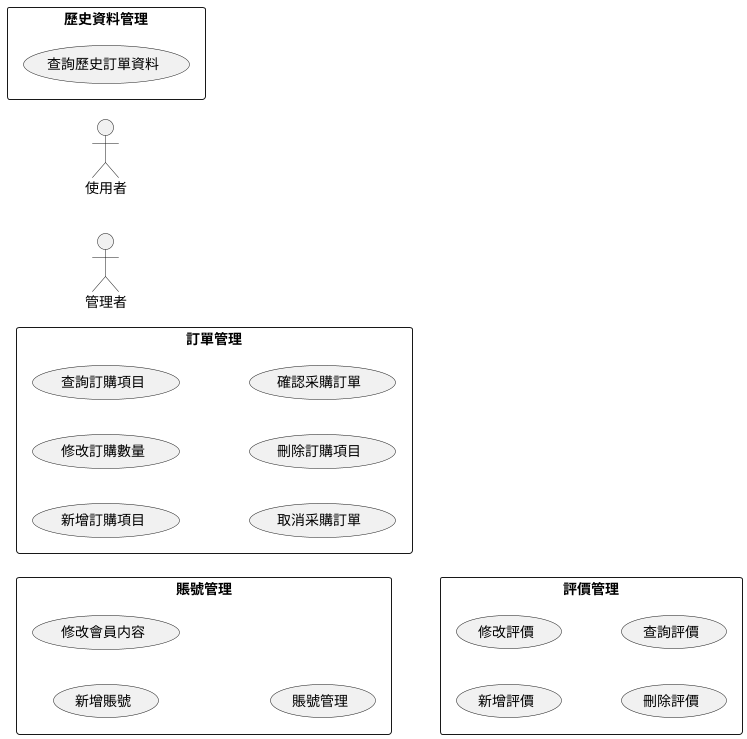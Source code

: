 @startuml
'https://plantuml.com/use-case-diagram

:管理者: as admin
:使用者: as user


rectangle 賬號管理 {
    usecase "新增賬號" as a1
    usecase "修改會員内容" as a2
    usecase "賬號管理" as a3
}

rectangle 訂單管理 {
    usecase "新增訂購項目" as d1
    usecase "修改訂購數量" as d2
    usecase "查詢訂購項目" as d3
    usecase "取消采購訂單" as d4
    usecase "刪除訂購項目" as d5
    usecase "確認采購訂單" as d6
}

rectangle 評價管理 {
    usecase "新增評價" as c1
    usecase "修改評價" as c2
    usecase "刪除評價" as c3
    usecase "查詢評價" as c4
}

rectangle 歷史資料管理 {
    usecase "查詢歷史訂單資料" as b1
}

left to right direction

@enduml